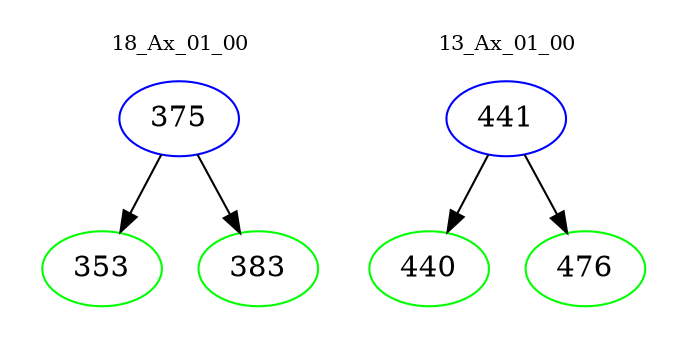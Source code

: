 digraph{
subgraph cluster_0 {
color = white
label = "18_Ax_01_00";
fontsize=10;
T0_375 [label="375", color="blue"]
T0_375 -> T0_353 [color="black"]
T0_353 [label="353", color="green"]
T0_375 -> T0_383 [color="black"]
T0_383 [label="383", color="green"]
}
subgraph cluster_1 {
color = white
label = "13_Ax_01_00";
fontsize=10;
T1_441 [label="441", color="blue"]
T1_441 -> T1_440 [color="black"]
T1_440 [label="440", color="green"]
T1_441 -> T1_476 [color="black"]
T1_476 [label="476", color="green"]
}
}
